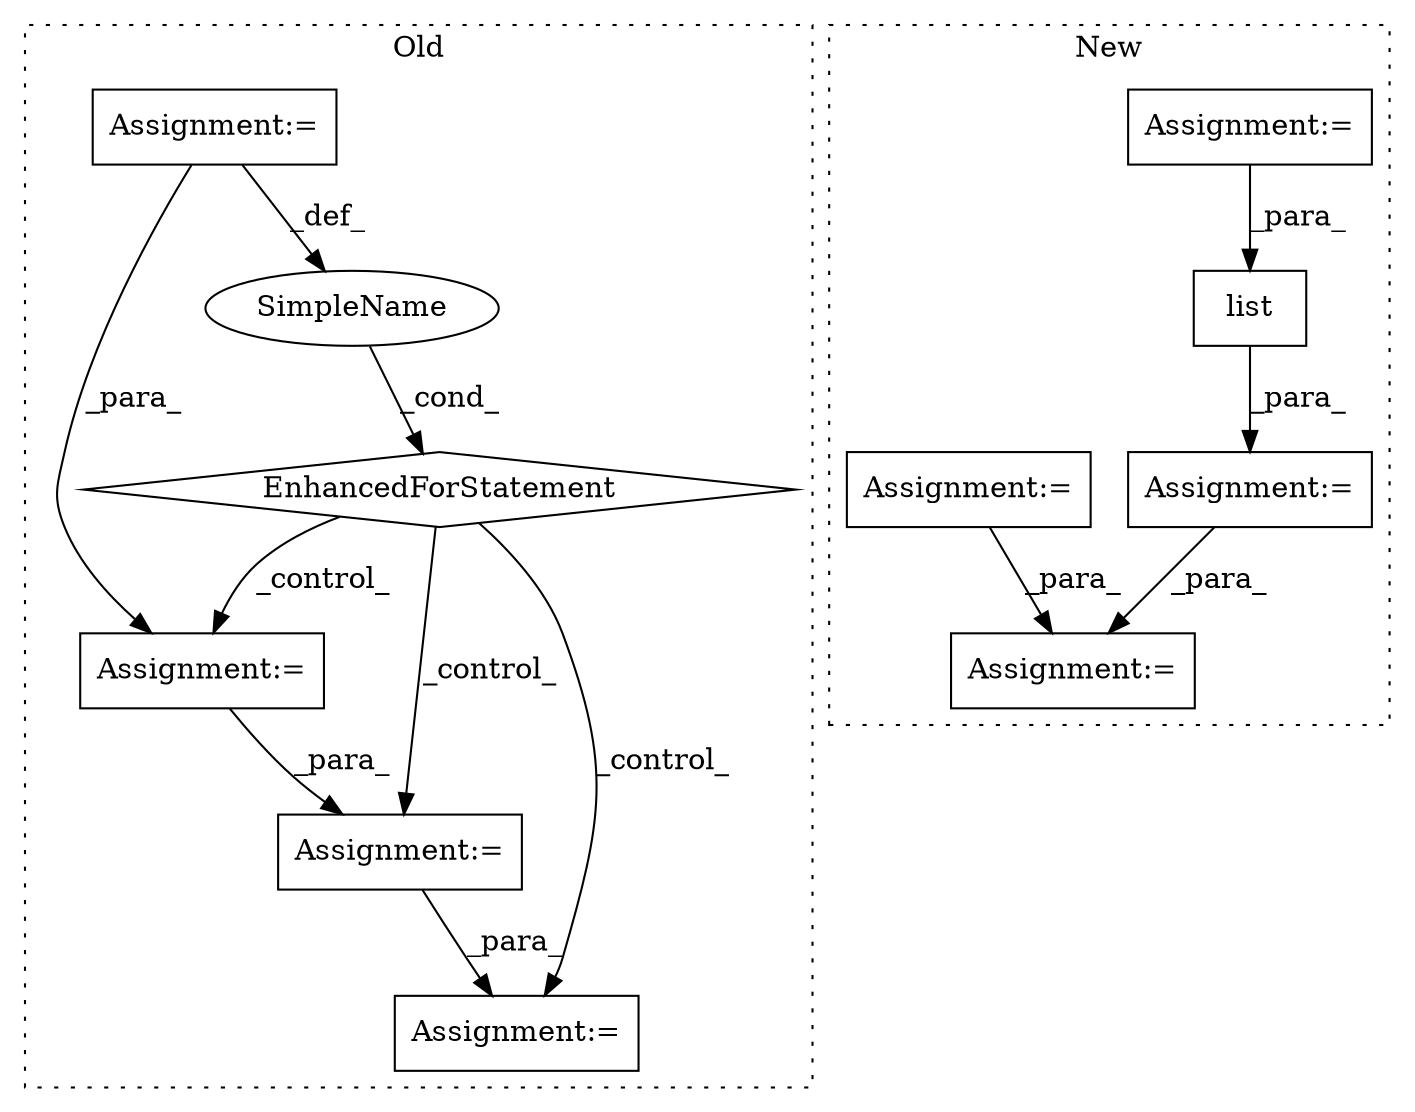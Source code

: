 digraph G {
subgraph cluster0 {
1 [label="EnhancedForStatement" a="70" s="6227,6298" l="53,2" shape="diamond"];
3 [label="Assignment:=" a="7" s="6227,6298" l="53,2" shape="box"];
5 [label="Assignment:=" a="7" s="6589" l="20" shape="box"];
6 [label="SimpleName" a="42" s="6289" l="2" shape="ellipse"];
10 [label="Assignment:=" a="7" s="6482" l="16" shape="box"];
11 [label="Assignment:=" a="7" s="6622" l="1" shape="box"];
label = "Old";
style="dotted";
}
subgraph cluster1 {
2 [label="list" a="32" s="8326,8360" l="5,1" shape="box"];
4 [label="Assignment:=" a="7" s="8371" l="1" shape="box"];
7 [label="Assignment:=" a="7" s="7840" l="1" shape="box"];
8 [label="Assignment:=" a="7" s="7869" l="12" shape="box"];
9 [label="Assignment:=" a="7" s="8325" l="1" shape="box"];
label = "New";
style="dotted";
}
1 -> 10 [label="_control_"];
1 -> 11 [label="_control_"];
1 -> 5 [label="_control_"];
2 -> 9 [label="_para_"];
3 -> 6 [label="_def_"];
3 -> 5 [label="_para_"];
5 -> 10 [label="_para_"];
6 -> 1 [label="_cond_"];
7 -> 2 [label="_para_"];
8 -> 4 [label="_para_"];
9 -> 4 [label="_para_"];
10 -> 11 [label="_para_"];
}